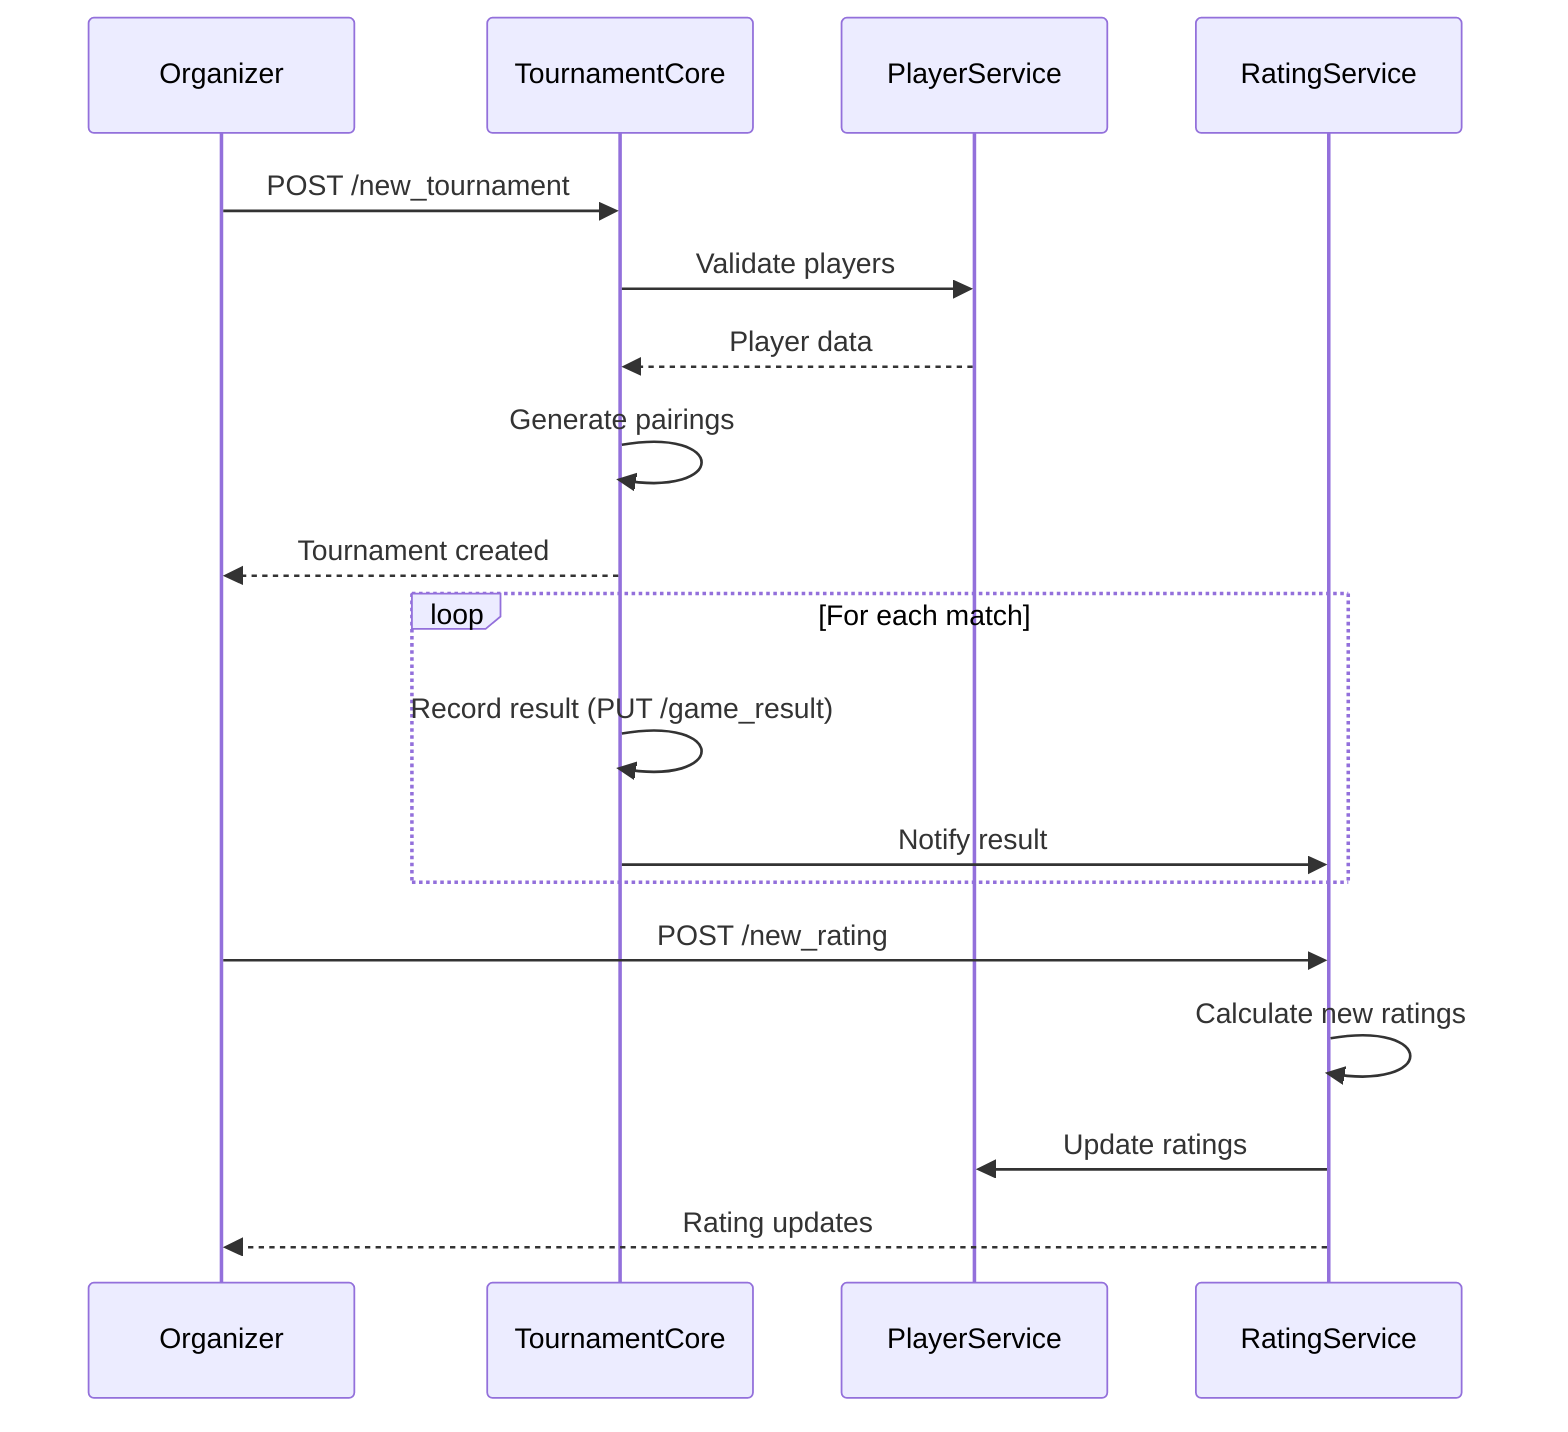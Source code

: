 sequenceDiagram
    participant Organizer
    participant TournamentCore
    participant PlayerService
    participant RatingService
    
    Organizer->>TournamentCore: POST /new_tournament
    TournamentCore->>PlayerService: Validate players
    PlayerService-->>TournamentCore: Player data
    TournamentCore->>TournamentCore: Generate pairings
    TournamentCore-->>Organizer: Tournament created
    
    loop For each match
        TournamentCore->>TournamentCore: Record result (PUT /game_result)
        TournamentCore->>RatingService: Notify result
    end
    
    Organizer->>RatingService: POST /new_rating
    RatingService->>RatingService: Calculate new ratings
    RatingService->>PlayerService: Update ratings
    RatingService-->>Organizer: Rating updates